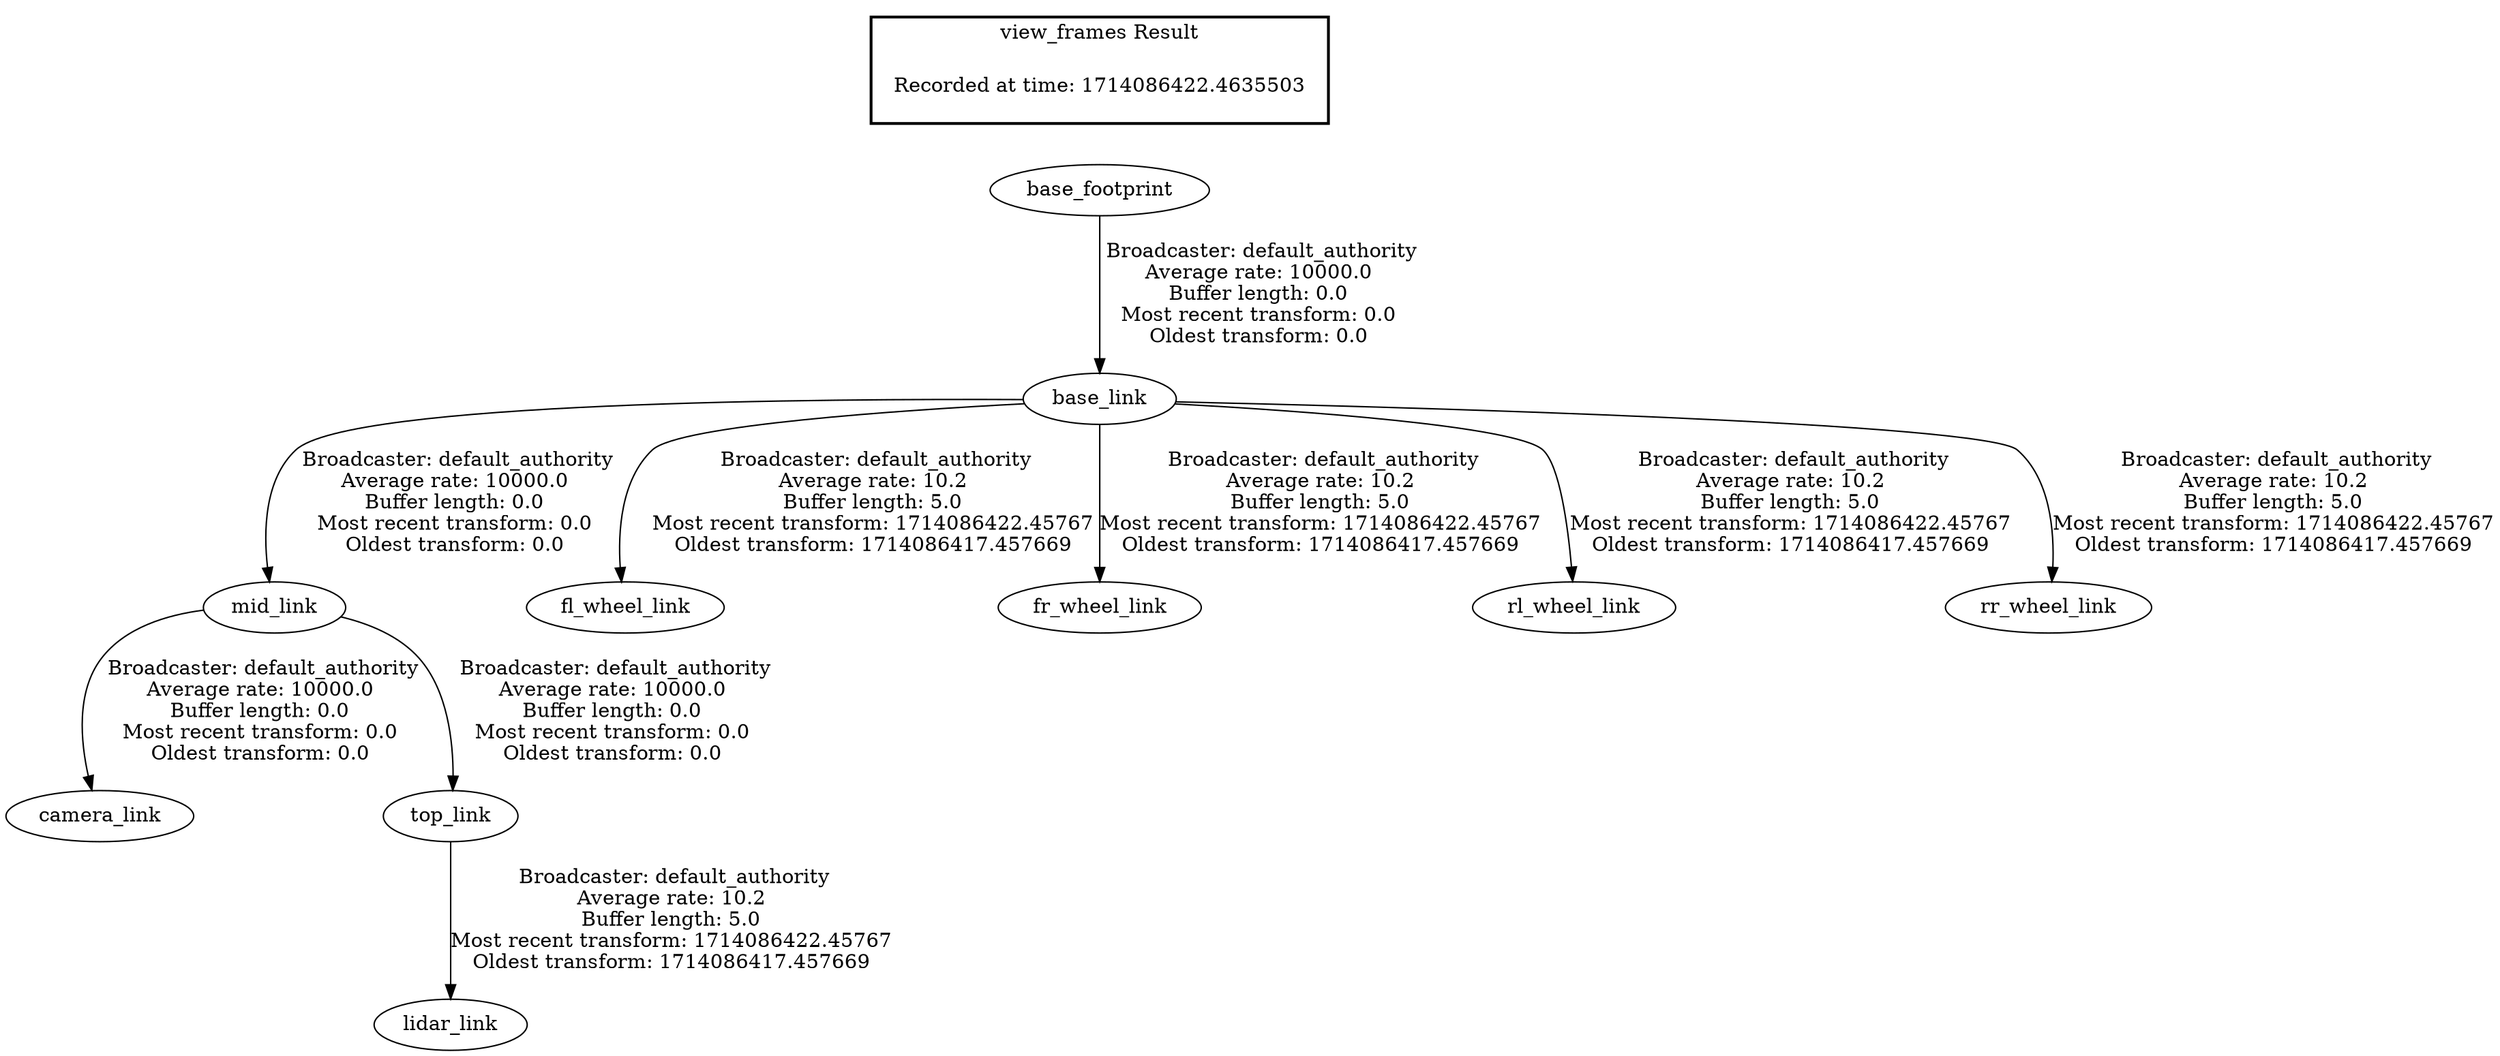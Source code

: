 digraph G {
"base_footprint" -> "base_link"[label=" Broadcaster: default_authority\nAverage rate: 10000.0\nBuffer length: 0.0\nMost recent transform: 0.0\nOldest transform: 0.0\n"];
"base_link" -> "mid_link"[label=" Broadcaster: default_authority\nAverage rate: 10000.0\nBuffer length: 0.0\nMost recent transform: 0.0\nOldest transform: 0.0\n"];
"mid_link" -> "camera_link"[label=" Broadcaster: default_authority\nAverage rate: 10000.0\nBuffer length: 0.0\nMost recent transform: 0.0\nOldest transform: 0.0\n"];
"mid_link" -> "top_link"[label=" Broadcaster: default_authority\nAverage rate: 10000.0\nBuffer length: 0.0\nMost recent transform: 0.0\nOldest transform: 0.0\n"];
"base_link" -> "fl_wheel_link"[label=" Broadcaster: default_authority\nAverage rate: 10.2\nBuffer length: 5.0\nMost recent transform: 1714086422.45767\nOldest transform: 1714086417.457669\n"];
"base_link" -> "fr_wheel_link"[label=" Broadcaster: default_authority\nAverage rate: 10.2\nBuffer length: 5.0\nMost recent transform: 1714086422.45767\nOldest transform: 1714086417.457669\n"];
"base_link" -> "rl_wheel_link"[label=" Broadcaster: default_authority\nAverage rate: 10.2\nBuffer length: 5.0\nMost recent transform: 1714086422.45767\nOldest transform: 1714086417.457669\n"];
"base_link" -> "rr_wheel_link"[label=" Broadcaster: default_authority\nAverage rate: 10.2\nBuffer length: 5.0\nMost recent transform: 1714086422.45767\nOldest transform: 1714086417.457669\n"];
"top_link" -> "lidar_link"[label=" Broadcaster: default_authority\nAverage rate: 10.2\nBuffer length: 5.0\nMost recent transform: 1714086422.45767\nOldest transform: 1714086417.457669\n"];
edge [style=invis];
 subgraph cluster_legend { style=bold; color=black; label ="view_frames Result";
"Recorded at time: 1714086422.4635503"[ shape=plaintext ] ;
}->"base_footprint";
}